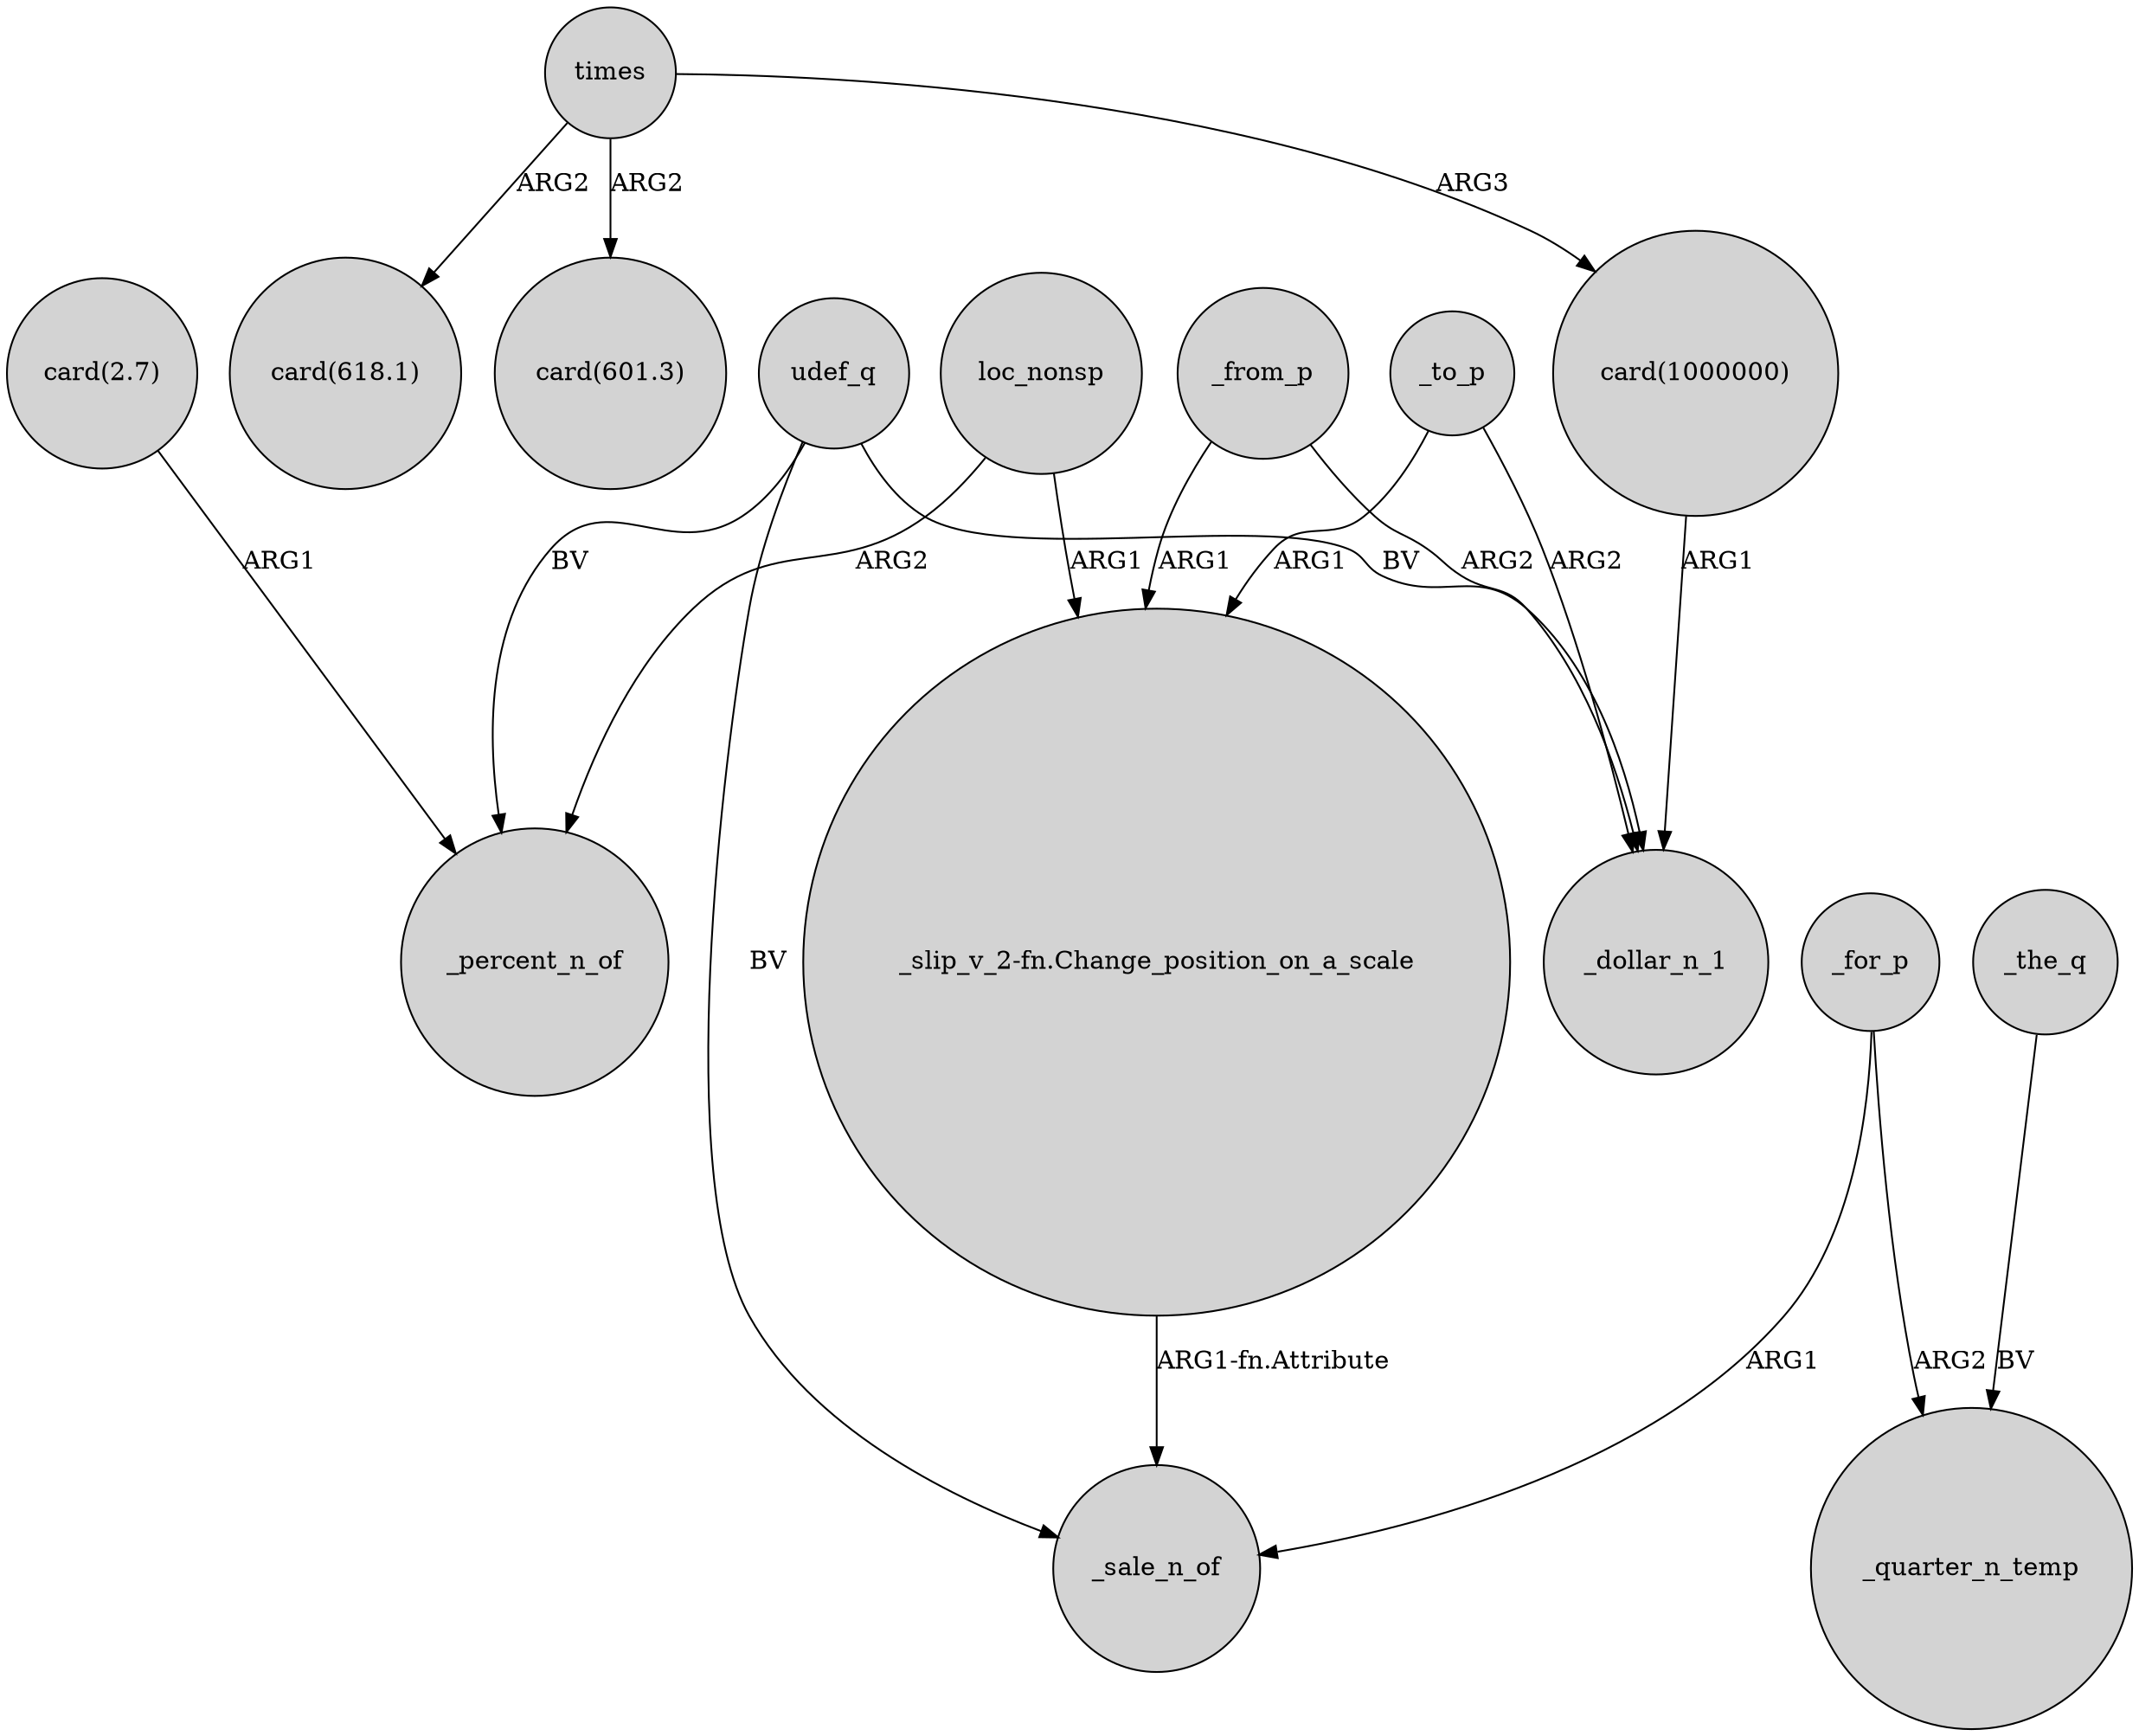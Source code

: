 digraph {
	node [shape=circle style=filled]
	times -> "card(1000000)" [label=ARG3]
	_for_p -> _quarter_n_temp [label=ARG2]
	udef_q -> _percent_n_of [label=BV]
	times -> "card(618.1)" [label=ARG2]
	times -> "card(601.3)" [label=ARG2]
	_to_p -> _dollar_n_1 [label=ARG2]
	udef_q -> _sale_n_of [label=BV]
	"card(2.7)" -> _percent_n_of [label=ARG1]
	_for_p -> _sale_n_of [label=ARG1]
	"_slip_v_2-fn.Change_position_on_a_scale" -> _sale_n_of [label="ARG1-fn.Attribute"]
	udef_q -> _dollar_n_1 [label=BV]
	"card(1000000)" -> _dollar_n_1 [label=ARG1]
	_from_p -> "_slip_v_2-fn.Change_position_on_a_scale" [label=ARG1]
	loc_nonsp -> "_slip_v_2-fn.Change_position_on_a_scale" [label=ARG1]
	_from_p -> _dollar_n_1 [label=ARG2]
	_to_p -> "_slip_v_2-fn.Change_position_on_a_scale" [label=ARG1]
	_the_q -> _quarter_n_temp [label=BV]
	loc_nonsp -> _percent_n_of [label=ARG2]
}
